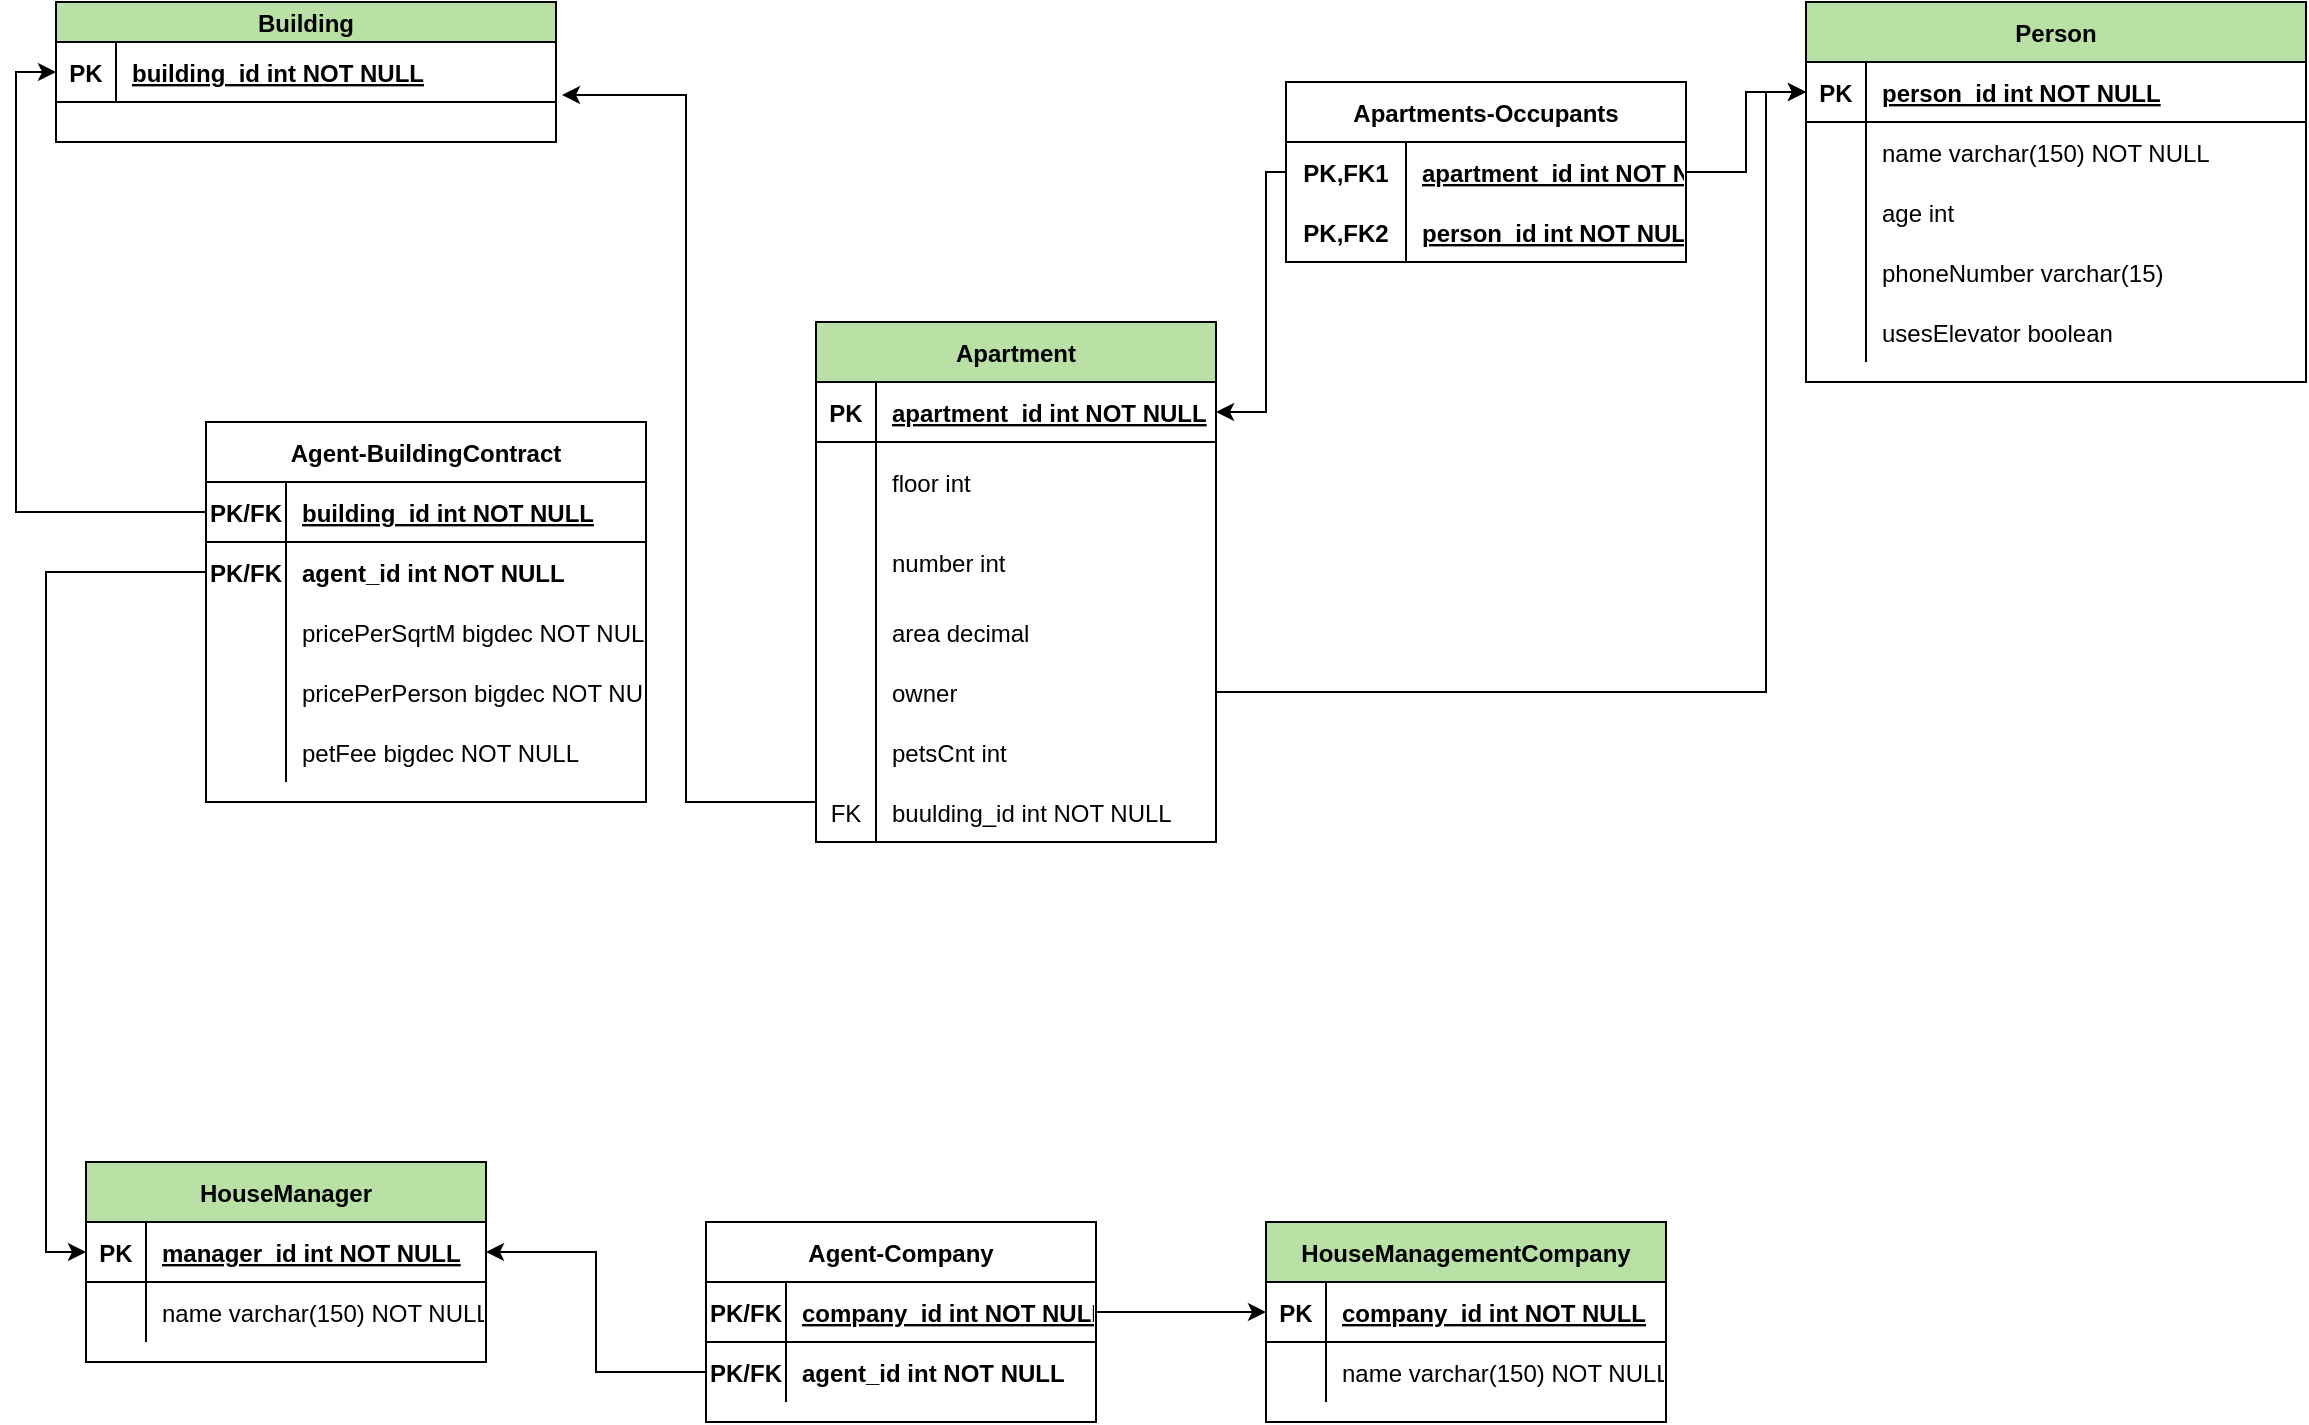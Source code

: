 <mxfile version="20.8.1" type="device"><diagram id="R2lEEEUBdFMjLlhIrx00" name="Page-1"><mxGraphModel dx="1015" dy="842" grid="1" gridSize="10" guides="1" tooltips="1" connect="1" arrows="1" fold="1" page="1" pageScale="1" pageWidth="850" pageHeight="1100" math="0" shadow="0" extFonts="Permanent Marker^https://fonts.googleapis.com/css?family=Permanent+Marker"><root><mxCell id="0"/><mxCell id="1" parent="0"/><mxCell id="C-vyLk0tnHw3VtMMgP7b-2" value="Person" style="shape=table;startSize=30;container=1;collapsible=1;childLayout=tableLayout;fixedRows=1;rowLines=0;fontStyle=1;align=center;resizeLast=1;fillColor=#B9E0A5;" parent="1" vertex="1"><mxGeometry x="920" y="30" width="250" height="190" as="geometry"/></mxCell><mxCell id="C-vyLk0tnHw3VtMMgP7b-3" value="" style="shape=partialRectangle;collapsible=0;dropTarget=0;pointerEvents=0;fillColor=none;points=[[0,0.5],[1,0.5]];portConstraint=eastwest;top=0;left=0;right=0;bottom=1;" parent="C-vyLk0tnHw3VtMMgP7b-2" vertex="1"><mxGeometry y="30" width="250" height="30" as="geometry"/></mxCell><mxCell id="C-vyLk0tnHw3VtMMgP7b-4" value="PK" style="shape=partialRectangle;overflow=hidden;connectable=0;fillColor=none;top=0;left=0;bottom=0;right=0;fontStyle=1;" parent="C-vyLk0tnHw3VtMMgP7b-3" vertex="1"><mxGeometry width="30" height="30" as="geometry"><mxRectangle width="30" height="30" as="alternateBounds"/></mxGeometry></mxCell><mxCell id="C-vyLk0tnHw3VtMMgP7b-5" value="person_id int NOT NULL " style="shape=partialRectangle;overflow=hidden;connectable=0;fillColor=none;top=0;left=0;bottom=0;right=0;align=left;spacingLeft=6;fontStyle=5;" parent="C-vyLk0tnHw3VtMMgP7b-3" vertex="1"><mxGeometry x="30" width="220" height="30" as="geometry"><mxRectangle width="220" height="30" as="alternateBounds"/></mxGeometry></mxCell><mxCell id="18AS3pqEnBrreB0X0TO9-52" style="shape=partialRectangle;collapsible=0;dropTarget=0;pointerEvents=0;fillColor=none;points=[[0,0.5],[1,0.5]];portConstraint=eastwest;top=0;left=0;right=0;bottom=0;" parent="C-vyLk0tnHw3VtMMgP7b-2" vertex="1"><mxGeometry y="60" width="250" height="30" as="geometry"/></mxCell><mxCell id="18AS3pqEnBrreB0X0TO9-53" style="shape=partialRectangle;overflow=hidden;connectable=0;fillColor=none;top=0;left=0;bottom=0;right=0;" parent="18AS3pqEnBrreB0X0TO9-52" vertex="1"><mxGeometry width="30" height="30" as="geometry"><mxRectangle width="30" height="30" as="alternateBounds"/></mxGeometry></mxCell><mxCell id="18AS3pqEnBrreB0X0TO9-54" value="name varchar(150) NOT NULL" style="shape=partialRectangle;overflow=hidden;connectable=0;fillColor=none;top=0;left=0;bottom=0;right=0;align=left;spacingLeft=6;" parent="18AS3pqEnBrreB0X0TO9-52" vertex="1"><mxGeometry x="30" width="220" height="30" as="geometry"><mxRectangle width="220" height="30" as="alternateBounds"/></mxGeometry></mxCell><mxCell id="C-vyLk0tnHw3VtMMgP7b-9" value="" style="shape=partialRectangle;collapsible=0;dropTarget=0;pointerEvents=0;fillColor=none;points=[[0,0.5],[1,0.5]];portConstraint=eastwest;top=0;left=0;right=0;bottom=0;" parent="C-vyLk0tnHw3VtMMgP7b-2" vertex="1"><mxGeometry y="90" width="250" height="30" as="geometry"/></mxCell><mxCell id="C-vyLk0tnHw3VtMMgP7b-10" value="" style="shape=partialRectangle;overflow=hidden;connectable=0;fillColor=none;top=0;left=0;bottom=0;right=0;" parent="C-vyLk0tnHw3VtMMgP7b-9" vertex="1"><mxGeometry width="30" height="30" as="geometry"><mxRectangle width="30" height="30" as="alternateBounds"/></mxGeometry></mxCell><mxCell id="C-vyLk0tnHw3VtMMgP7b-11" value="age int" style="shape=partialRectangle;overflow=hidden;connectable=0;fillColor=none;top=0;left=0;bottom=0;right=0;align=left;spacingLeft=6;" parent="C-vyLk0tnHw3VtMMgP7b-9" vertex="1"><mxGeometry x="30" width="220" height="30" as="geometry"><mxRectangle width="220" height="30" as="alternateBounds"/></mxGeometry></mxCell><mxCell id="18AS3pqEnBrreB0X0TO9-55" style="shape=partialRectangle;collapsible=0;dropTarget=0;pointerEvents=0;fillColor=none;points=[[0,0.5],[1,0.5]];portConstraint=eastwest;top=0;left=0;right=0;bottom=0;" parent="C-vyLk0tnHw3VtMMgP7b-2" vertex="1"><mxGeometry y="120" width="250" height="30" as="geometry"/></mxCell><mxCell id="18AS3pqEnBrreB0X0TO9-56" style="shape=partialRectangle;overflow=hidden;connectable=0;fillColor=none;top=0;left=0;bottom=0;right=0;" parent="18AS3pqEnBrreB0X0TO9-55" vertex="1"><mxGeometry width="30" height="30" as="geometry"><mxRectangle width="30" height="30" as="alternateBounds"/></mxGeometry></mxCell><mxCell id="18AS3pqEnBrreB0X0TO9-57" value="phoneNumber varchar(15)" style="shape=partialRectangle;overflow=hidden;connectable=0;fillColor=none;top=0;left=0;bottom=0;right=0;align=left;spacingLeft=6;" parent="18AS3pqEnBrreB0X0TO9-55" vertex="1"><mxGeometry x="30" width="220" height="30" as="geometry"><mxRectangle width="220" height="30" as="alternateBounds"/></mxGeometry></mxCell><mxCell id="jHgJz0mwjGg7kRW3lGbn-82" style="shape=partialRectangle;collapsible=0;dropTarget=0;pointerEvents=0;fillColor=none;points=[[0,0.5],[1,0.5]];portConstraint=eastwest;top=0;left=0;right=0;bottom=0;" vertex="1" parent="C-vyLk0tnHw3VtMMgP7b-2"><mxGeometry y="150" width="250" height="30" as="geometry"/></mxCell><mxCell id="jHgJz0mwjGg7kRW3lGbn-83" style="shape=partialRectangle;overflow=hidden;connectable=0;fillColor=none;top=0;left=0;bottom=0;right=0;" vertex="1" parent="jHgJz0mwjGg7kRW3lGbn-82"><mxGeometry width="30" height="30" as="geometry"><mxRectangle width="30" height="30" as="alternateBounds"/></mxGeometry></mxCell><mxCell id="jHgJz0mwjGg7kRW3lGbn-84" value="usesElevator boolean" style="shape=partialRectangle;overflow=hidden;connectable=0;fillColor=none;top=0;left=0;bottom=0;right=0;align=left;spacingLeft=6;" vertex="1" parent="jHgJz0mwjGg7kRW3lGbn-82"><mxGeometry x="30" width="220" height="30" as="geometry"><mxRectangle width="220" height="30" as="alternateBounds"/></mxGeometry></mxCell><mxCell id="18AS3pqEnBrreB0X0TO9-1" value="Building" style="shape=table;startSize=20;container=1;collapsible=1;childLayout=tableLayout;fixedRows=1;rowLines=0;fontStyle=1;align=center;resizeLast=1;fillColor=#B9E0A5;" parent="1" vertex="1"><mxGeometry x="45" y="30" width="250" height="70.0" as="geometry"/></mxCell><mxCell id="18AS3pqEnBrreB0X0TO9-2" value="" style="shape=partialRectangle;collapsible=0;dropTarget=0;pointerEvents=0;fillColor=none;points=[[0,0.5],[1,0.5]];portConstraint=eastwest;top=0;left=0;right=0;bottom=1;" parent="18AS3pqEnBrreB0X0TO9-1" vertex="1"><mxGeometry y="20" width="250" height="30" as="geometry"/></mxCell><mxCell id="18AS3pqEnBrreB0X0TO9-3" value="PK" style="shape=partialRectangle;overflow=hidden;connectable=0;fillColor=none;top=0;left=0;bottom=0;right=0;fontStyle=1;" parent="18AS3pqEnBrreB0X0TO9-2" vertex="1"><mxGeometry width="30" height="30" as="geometry"><mxRectangle width="30" height="30" as="alternateBounds"/></mxGeometry></mxCell><mxCell id="18AS3pqEnBrreB0X0TO9-4" value="building_id int NOT NULL " style="shape=partialRectangle;overflow=hidden;connectable=0;fillColor=none;top=0;left=0;bottom=0;right=0;align=left;spacingLeft=6;fontStyle=5;" parent="18AS3pqEnBrreB0X0TO9-2" vertex="1"><mxGeometry x="30" width="220" height="30" as="geometry"><mxRectangle width="220" height="30" as="alternateBounds"/></mxGeometry></mxCell><mxCell id="18AS3pqEnBrreB0X0TO9-8" value="HouseManager" style="shape=table;startSize=30;container=1;collapsible=1;childLayout=tableLayout;fixedRows=1;rowLines=0;fontStyle=1;align=center;resizeLast=1;fillColor=#B9E0A5;" parent="1" vertex="1"><mxGeometry x="60" y="610" width="200" height="100" as="geometry"/></mxCell><mxCell id="18AS3pqEnBrreB0X0TO9-9" value="" style="shape=partialRectangle;collapsible=0;dropTarget=0;pointerEvents=0;fillColor=none;points=[[0,0.5],[1,0.5]];portConstraint=eastwest;top=0;left=0;right=0;bottom=1;" parent="18AS3pqEnBrreB0X0TO9-8" vertex="1"><mxGeometry y="30" width="200" height="30" as="geometry"/></mxCell><mxCell id="18AS3pqEnBrreB0X0TO9-10" value="PK" style="shape=partialRectangle;overflow=hidden;connectable=0;fillColor=none;top=0;left=0;bottom=0;right=0;fontStyle=1;" parent="18AS3pqEnBrreB0X0TO9-9" vertex="1"><mxGeometry width="30" height="30" as="geometry"><mxRectangle width="30" height="30" as="alternateBounds"/></mxGeometry></mxCell><mxCell id="18AS3pqEnBrreB0X0TO9-11" value="manager_id int NOT NULL " style="shape=partialRectangle;overflow=hidden;connectable=0;fillColor=none;top=0;left=0;bottom=0;right=0;align=left;spacingLeft=6;fontStyle=5;" parent="18AS3pqEnBrreB0X0TO9-9" vertex="1"><mxGeometry x="30" width="170" height="30" as="geometry"><mxRectangle width="170" height="30" as="alternateBounds"/></mxGeometry></mxCell><mxCell id="18AS3pqEnBrreB0X0TO9-12" value="" style="shape=partialRectangle;collapsible=0;dropTarget=0;pointerEvents=0;fillColor=none;points=[[0,0.5],[1,0.5]];portConstraint=eastwest;top=0;left=0;right=0;bottom=0;" parent="18AS3pqEnBrreB0X0TO9-8" vertex="1"><mxGeometry y="60" width="200" height="30" as="geometry"/></mxCell><mxCell id="18AS3pqEnBrreB0X0TO9-13" value="" style="shape=partialRectangle;overflow=hidden;connectable=0;fillColor=none;top=0;left=0;bottom=0;right=0;" parent="18AS3pqEnBrreB0X0TO9-12" vertex="1"><mxGeometry width="30" height="30" as="geometry"><mxRectangle width="30" height="30" as="alternateBounds"/></mxGeometry></mxCell><mxCell id="18AS3pqEnBrreB0X0TO9-14" value="name varchar(150) NOT NULL" style="shape=partialRectangle;overflow=hidden;connectable=0;fillColor=none;top=0;left=0;bottom=0;right=0;align=left;spacingLeft=6;" parent="18AS3pqEnBrreB0X0TO9-12" vertex="1"><mxGeometry x="30" width="170" height="30" as="geometry"><mxRectangle width="170" height="30" as="alternateBounds"/></mxGeometry></mxCell><mxCell id="18AS3pqEnBrreB0X0TO9-15" value="HouseManagementCompany" style="shape=table;startSize=30;container=1;collapsible=1;childLayout=tableLayout;fixedRows=1;rowLines=0;fontStyle=1;align=center;resizeLast=1;fillColor=#B9E0A5;" parent="1" vertex="1"><mxGeometry x="650" y="640" width="200" height="100" as="geometry"/></mxCell><mxCell id="18AS3pqEnBrreB0X0TO9-16" value="" style="shape=partialRectangle;collapsible=0;dropTarget=0;pointerEvents=0;fillColor=none;points=[[0,0.5],[1,0.5]];portConstraint=eastwest;top=0;left=0;right=0;bottom=1;" parent="18AS3pqEnBrreB0X0TO9-15" vertex="1"><mxGeometry y="30" width="200" height="30" as="geometry"/></mxCell><mxCell id="18AS3pqEnBrreB0X0TO9-17" value="PK" style="shape=partialRectangle;overflow=hidden;connectable=0;fillColor=none;top=0;left=0;bottom=0;right=0;fontStyle=1;" parent="18AS3pqEnBrreB0X0TO9-16" vertex="1"><mxGeometry width="30" height="30" as="geometry"><mxRectangle width="30" height="30" as="alternateBounds"/></mxGeometry></mxCell><mxCell id="18AS3pqEnBrreB0X0TO9-18" value="company_id int NOT NULL " style="shape=partialRectangle;overflow=hidden;connectable=0;fillColor=none;top=0;left=0;bottom=0;right=0;align=left;spacingLeft=6;fontStyle=5;" parent="18AS3pqEnBrreB0X0TO9-16" vertex="1"><mxGeometry x="30" width="170" height="30" as="geometry"><mxRectangle width="170" height="30" as="alternateBounds"/></mxGeometry></mxCell><mxCell id="18AS3pqEnBrreB0X0TO9-19" value="" style="shape=partialRectangle;collapsible=0;dropTarget=0;pointerEvents=0;fillColor=none;points=[[0,0.5],[1,0.5]];portConstraint=eastwest;top=0;left=0;right=0;bottom=0;" parent="18AS3pqEnBrreB0X0TO9-15" vertex="1"><mxGeometry y="60" width="200" height="30" as="geometry"/></mxCell><mxCell id="18AS3pqEnBrreB0X0TO9-20" value="" style="shape=partialRectangle;overflow=hidden;connectable=0;fillColor=none;top=0;left=0;bottom=0;right=0;" parent="18AS3pqEnBrreB0X0TO9-19" vertex="1"><mxGeometry width="30" height="30" as="geometry"><mxRectangle width="30" height="30" as="alternateBounds"/></mxGeometry></mxCell><mxCell id="18AS3pqEnBrreB0X0TO9-21" value="name varchar(150) NOT NULL" style="shape=partialRectangle;overflow=hidden;connectable=0;fillColor=none;top=0;left=0;bottom=0;right=0;align=left;spacingLeft=6;" parent="18AS3pqEnBrreB0X0TO9-19" vertex="1"><mxGeometry x="30" width="170" height="30" as="geometry"><mxRectangle width="170" height="30" as="alternateBounds"/></mxGeometry></mxCell><mxCell id="18AS3pqEnBrreB0X0TO9-22" value="Agent-Company" style="shape=table;startSize=30;container=1;collapsible=1;childLayout=tableLayout;fixedRows=1;rowLines=0;fontStyle=1;align=center;resizeLast=1;" parent="1" vertex="1"><mxGeometry x="370" y="640" width="195" height="100" as="geometry"/></mxCell><mxCell id="18AS3pqEnBrreB0X0TO9-23" value="" style="shape=partialRectangle;collapsible=0;dropTarget=0;pointerEvents=0;fillColor=none;points=[[0,0.5],[1,0.5]];portConstraint=eastwest;top=0;left=0;right=0;bottom=1;" parent="18AS3pqEnBrreB0X0TO9-22" vertex="1"><mxGeometry y="30" width="195" height="30" as="geometry"/></mxCell><mxCell id="18AS3pqEnBrreB0X0TO9-24" value="PK/FK" style="shape=partialRectangle;overflow=hidden;connectable=0;fillColor=none;top=0;left=0;bottom=0;right=0;fontStyle=1;" parent="18AS3pqEnBrreB0X0TO9-23" vertex="1"><mxGeometry width="40" height="30" as="geometry"><mxRectangle width="40" height="30" as="alternateBounds"/></mxGeometry></mxCell><mxCell id="18AS3pqEnBrreB0X0TO9-25" value="company_id int NOT NULL " style="shape=partialRectangle;overflow=hidden;connectable=0;fillColor=none;top=0;left=0;bottom=0;right=0;align=left;spacingLeft=6;fontStyle=5;" parent="18AS3pqEnBrreB0X0TO9-23" vertex="1"><mxGeometry x="40" width="155" height="30" as="geometry"><mxRectangle width="155" height="30" as="alternateBounds"/></mxGeometry></mxCell><mxCell id="18AS3pqEnBrreB0X0TO9-26" value="" style="shape=partialRectangle;collapsible=0;dropTarget=0;pointerEvents=0;fillColor=none;points=[[0,0.5],[1,0.5]];portConstraint=eastwest;top=0;left=0;right=0;bottom=0;" parent="18AS3pqEnBrreB0X0TO9-22" vertex="1"><mxGeometry y="60" width="195" height="30" as="geometry"/></mxCell><mxCell id="18AS3pqEnBrreB0X0TO9-27" value="PK/FK" style="shape=partialRectangle;overflow=hidden;connectable=0;fillColor=none;top=0;left=0;bottom=0;right=0;fontStyle=1" parent="18AS3pqEnBrreB0X0TO9-26" vertex="1"><mxGeometry width="40" height="30" as="geometry"><mxRectangle width="40" height="30" as="alternateBounds"/></mxGeometry></mxCell><mxCell id="18AS3pqEnBrreB0X0TO9-28" value="agent_id int NOT NULL" style="shape=partialRectangle;overflow=hidden;connectable=0;fillColor=none;top=0;left=0;bottom=0;right=0;align=left;spacingLeft=6;fontStyle=1" parent="18AS3pqEnBrreB0X0TO9-26" vertex="1"><mxGeometry x="40" width="155" height="30" as="geometry"><mxRectangle width="155" height="30" as="alternateBounds"/></mxGeometry></mxCell><mxCell id="18AS3pqEnBrreB0X0TO9-29" style="edgeStyle=orthogonalEdgeStyle;rounded=0;orthogonalLoop=1;jettySize=auto;html=1;entryX=1;entryY=0.5;entryDx=0;entryDy=0;" parent="1" source="18AS3pqEnBrreB0X0TO9-26" target="18AS3pqEnBrreB0X0TO9-9" edge="1"><mxGeometry relative="1" as="geometry"/></mxCell><mxCell id="18AS3pqEnBrreB0X0TO9-30" style="edgeStyle=orthogonalEdgeStyle;rounded=0;orthogonalLoop=1;jettySize=auto;html=1;entryX=0;entryY=0.5;entryDx=0;entryDy=0;" parent="1" source="18AS3pqEnBrreB0X0TO9-23" target="18AS3pqEnBrreB0X0TO9-16" edge="1"><mxGeometry relative="1" as="geometry"/></mxCell><mxCell id="18AS3pqEnBrreB0X0TO9-34" value="Agent-BuildingContract" style="shape=table;startSize=30;container=1;collapsible=1;childLayout=tableLayout;fixedRows=1;rowLines=0;fontStyle=1;align=center;resizeLast=1;" parent="1" vertex="1"><mxGeometry x="120" y="240" width="220" height="190" as="geometry"/></mxCell><mxCell id="18AS3pqEnBrreB0X0TO9-35" value="" style="shape=partialRectangle;collapsible=0;dropTarget=0;pointerEvents=0;fillColor=none;points=[[0,0.5],[1,0.5]];portConstraint=eastwest;top=0;left=0;right=0;bottom=1;" parent="18AS3pqEnBrreB0X0TO9-34" vertex="1"><mxGeometry y="30" width="220" height="30" as="geometry"/></mxCell><mxCell id="18AS3pqEnBrreB0X0TO9-36" value="PK/FK" style="shape=partialRectangle;overflow=hidden;connectable=0;fillColor=none;top=0;left=0;bottom=0;right=0;fontStyle=1;" parent="18AS3pqEnBrreB0X0TO9-35" vertex="1"><mxGeometry width="40" height="30" as="geometry"><mxRectangle width="40" height="30" as="alternateBounds"/></mxGeometry></mxCell><mxCell id="18AS3pqEnBrreB0X0TO9-37" value="building_id int NOT NULL " style="shape=partialRectangle;overflow=hidden;connectable=0;fillColor=none;top=0;left=0;bottom=0;right=0;align=left;spacingLeft=6;fontStyle=5;" parent="18AS3pqEnBrreB0X0TO9-35" vertex="1"><mxGeometry x="40" width="180" height="30" as="geometry"><mxRectangle width="180" height="30" as="alternateBounds"/></mxGeometry></mxCell><mxCell id="18AS3pqEnBrreB0X0TO9-38" value="" style="shape=partialRectangle;collapsible=0;dropTarget=0;pointerEvents=0;fillColor=none;points=[[0,0.5],[1,0.5]];portConstraint=eastwest;top=0;left=0;right=0;bottom=0;" parent="18AS3pqEnBrreB0X0TO9-34" vertex="1"><mxGeometry y="60" width="220" height="30" as="geometry"/></mxCell><mxCell id="18AS3pqEnBrreB0X0TO9-39" value="PK/FK" style="shape=partialRectangle;overflow=hidden;connectable=0;fillColor=none;top=0;left=0;bottom=0;right=0;fontStyle=1" parent="18AS3pqEnBrreB0X0TO9-38" vertex="1"><mxGeometry width="40" height="30" as="geometry"><mxRectangle width="40" height="30" as="alternateBounds"/></mxGeometry></mxCell><mxCell id="18AS3pqEnBrreB0X0TO9-40" value="agent_id int NOT NULL" style="shape=partialRectangle;overflow=hidden;connectable=0;fillColor=none;top=0;left=0;bottom=0;right=0;align=left;spacingLeft=6;fontStyle=1" parent="18AS3pqEnBrreB0X0TO9-38" vertex="1"><mxGeometry x="40" width="180" height="30" as="geometry"><mxRectangle width="180" height="30" as="alternateBounds"/></mxGeometry></mxCell><mxCell id="18AS3pqEnBrreB0X0TO9-41" style="shape=partialRectangle;collapsible=0;dropTarget=0;pointerEvents=0;fillColor=none;points=[[0,0.5],[1,0.5]];portConstraint=eastwest;top=0;left=0;right=0;bottom=0;" parent="18AS3pqEnBrreB0X0TO9-34" vertex="1"><mxGeometry y="90" width="220" height="30" as="geometry"/></mxCell><mxCell id="18AS3pqEnBrreB0X0TO9-42" style="shape=partialRectangle;overflow=hidden;connectable=0;fillColor=none;top=0;left=0;bottom=0;right=0;fontStyle=1" parent="18AS3pqEnBrreB0X0TO9-41" vertex="1"><mxGeometry width="40" height="30" as="geometry"><mxRectangle width="40" height="30" as="alternateBounds"/></mxGeometry></mxCell><mxCell id="18AS3pqEnBrreB0X0TO9-43" value="pricePerSqrtM bigdec NOT NULL" style="shape=partialRectangle;overflow=hidden;connectable=0;fillColor=none;top=0;left=0;bottom=0;right=0;align=left;spacingLeft=6;fontStyle=0" parent="18AS3pqEnBrreB0X0TO9-41" vertex="1"><mxGeometry x="40" width="180" height="30" as="geometry"><mxRectangle width="180" height="30" as="alternateBounds"/></mxGeometry></mxCell><mxCell id="18AS3pqEnBrreB0X0TO9-47" style="shape=partialRectangle;collapsible=0;dropTarget=0;pointerEvents=0;fillColor=none;points=[[0,0.5],[1,0.5]];portConstraint=eastwest;top=0;left=0;right=0;bottom=0;" parent="18AS3pqEnBrreB0X0TO9-34" vertex="1"><mxGeometry y="120" width="220" height="30" as="geometry"/></mxCell><mxCell id="18AS3pqEnBrreB0X0TO9-48" style="shape=partialRectangle;overflow=hidden;connectable=0;fillColor=none;top=0;left=0;bottom=0;right=0;fontStyle=1" parent="18AS3pqEnBrreB0X0TO9-47" vertex="1"><mxGeometry width="40" height="30" as="geometry"><mxRectangle width="40" height="30" as="alternateBounds"/></mxGeometry></mxCell><mxCell id="18AS3pqEnBrreB0X0TO9-49" value="pricePerPerson bigdec NOT NULL" style="shape=partialRectangle;overflow=hidden;connectable=0;fillColor=none;top=0;left=0;bottom=0;right=0;align=left;spacingLeft=6;fontStyle=0" parent="18AS3pqEnBrreB0X0TO9-47" vertex="1"><mxGeometry x="40" width="180" height="30" as="geometry"><mxRectangle width="180" height="30" as="alternateBounds"/></mxGeometry></mxCell><mxCell id="18AS3pqEnBrreB0X0TO9-44" style="shape=partialRectangle;collapsible=0;dropTarget=0;pointerEvents=0;fillColor=none;points=[[0,0.5],[1,0.5]];portConstraint=eastwest;top=0;left=0;right=0;bottom=0;" parent="18AS3pqEnBrreB0X0TO9-34" vertex="1"><mxGeometry y="150" width="220" height="30" as="geometry"/></mxCell><mxCell id="18AS3pqEnBrreB0X0TO9-45" style="shape=partialRectangle;overflow=hidden;connectable=0;fillColor=none;top=0;left=0;bottom=0;right=0;fontStyle=1" parent="18AS3pqEnBrreB0X0TO9-44" vertex="1"><mxGeometry width="40" height="30" as="geometry"><mxRectangle width="40" height="30" as="alternateBounds"/></mxGeometry></mxCell><mxCell id="18AS3pqEnBrreB0X0TO9-46" value="petFee bigdec NOT NULL" style="shape=partialRectangle;overflow=hidden;connectable=0;fillColor=none;top=0;left=0;bottom=0;right=0;align=left;spacingLeft=6;fontStyle=0" parent="18AS3pqEnBrreB0X0TO9-44" vertex="1"><mxGeometry x="40" width="180" height="30" as="geometry"><mxRectangle width="180" height="30" as="alternateBounds"/></mxGeometry></mxCell><mxCell id="18AS3pqEnBrreB0X0TO9-50" style="edgeStyle=orthogonalEdgeStyle;rounded=0;orthogonalLoop=1;jettySize=auto;html=1;entryX=0;entryY=0.5;entryDx=0;entryDy=0;" parent="1" source="18AS3pqEnBrreB0X0TO9-35" target="18AS3pqEnBrreB0X0TO9-2" edge="1"><mxGeometry relative="1" as="geometry"/></mxCell><mxCell id="18AS3pqEnBrreB0X0TO9-51" style="edgeStyle=orthogonalEdgeStyle;rounded=0;orthogonalLoop=1;jettySize=auto;html=1;entryX=0;entryY=0.5;entryDx=0;entryDy=0;" parent="1" source="18AS3pqEnBrreB0X0TO9-38" target="18AS3pqEnBrreB0X0TO9-9" edge="1"><mxGeometry relative="1" as="geometry"/></mxCell><mxCell id="jHgJz0mwjGg7kRW3lGbn-1" value="Apartment" style="shape=table;startSize=30;container=1;collapsible=1;childLayout=tableLayout;fixedRows=1;rowLines=0;fontStyle=1;align=center;resizeLast=1;fillColor=#B9E0A5;" vertex="1" parent="1"><mxGeometry x="425" y="190" width="200" height="260" as="geometry"/></mxCell><mxCell id="jHgJz0mwjGg7kRW3lGbn-2" value="" style="shape=tableRow;horizontal=0;startSize=0;swimlaneHead=0;swimlaneBody=0;fillColor=none;collapsible=0;dropTarget=0;points=[[0,0.5],[1,0.5]];portConstraint=eastwest;top=0;left=0;right=0;bottom=1;" vertex="1" parent="jHgJz0mwjGg7kRW3lGbn-1"><mxGeometry y="30" width="200" height="30" as="geometry"/></mxCell><mxCell id="jHgJz0mwjGg7kRW3lGbn-3" value="PK" style="shape=partialRectangle;connectable=0;fillColor=none;top=0;left=0;bottom=0;right=0;fontStyle=1;overflow=hidden;" vertex="1" parent="jHgJz0mwjGg7kRW3lGbn-2"><mxGeometry width="30" height="30" as="geometry"><mxRectangle width="30" height="30" as="alternateBounds"/></mxGeometry></mxCell><mxCell id="jHgJz0mwjGg7kRW3lGbn-4" value="apartment_id int NOT NULL" style="shape=partialRectangle;connectable=0;fillColor=none;top=0;left=0;bottom=0;right=0;align=left;spacingLeft=6;fontStyle=5;overflow=hidden;" vertex="1" parent="jHgJz0mwjGg7kRW3lGbn-2"><mxGeometry x="30" width="170" height="30" as="geometry"><mxRectangle width="170" height="30" as="alternateBounds"/></mxGeometry></mxCell><mxCell id="jHgJz0mwjGg7kRW3lGbn-89" style="shape=tableRow;horizontal=0;startSize=0;swimlaneHead=0;swimlaneBody=0;fillColor=none;collapsible=0;dropTarget=0;points=[[0,0.5],[1,0.5]];portConstraint=eastwest;top=0;left=0;right=0;bottom=0;" vertex="1" parent="jHgJz0mwjGg7kRW3lGbn-1"><mxGeometry y="60" width="200" height="40" as="geometry"/></mxCell><mxCell id="jHgJz0mwjGg7kRW3lGbn-90" style="shape=partialRectangle;connectable=0;fillColor=none;top=0;left=0;bottom=0;right=0;editable=1;overflow=hidden;" vertex="1" parent="jHgJz0mwjGg7kRW3lGbn-89"><mxGeometry width="30" height="40" as="geometry"><mxRectangle width="30" height="40" as="alternateBounds"/></mxGeometry></mxCell><mxCell id="jHgJz0mwjGg7kRW3lGbn-91" value="floor int" style="shape=partialRectangle;connectable=0;fillColor=none;top=0;left=0;bottom=0;right=0;align=left;spacingLeft=6;overflow=hidden;" vertex="1" parent="jHgJz0mwjGg7kRW3lGbn-89"><mxGeometry x="30" width="170" height="40" as="geometry"><mxRectangle width="170" height="40" as="alternateBounds"/></mxGeometry></mxCell><mxCell id="jHgJz0mwjGg7kRW3lGbn-5" value="" style="shape=tableRow;horizontal=0;startSize=0;swimlaneHead=0;swimlaneBody=0;fillColor=none;collapsible=0;dropTarget=0;points=[[0,0.5],[1,0.5]];portConstraint=eastwest;top=0;left=0;right=0;bottom=0;" vertex="1" parent="jHgJz0mwjGg7kRW3lGbn-1"><mxGeometry y="100" width="200" height="40" as="geometry"/></mxCell><mxCell id="jHgJz0mwjGg7kRW3lGbn-6" value="" style="shape=partialRectangle;connectable=0;fillColor=none;top=0;left=0;bottom=0;right=0;editable=1;overflow=hidden;" vertex="1" parent="jHgJz0mwjGg7kRW3lGbn-5"><mxGeometry width="30" height="40" as="geometry"><mxRectangle width="30" height="40" as="alternateBounds"/></mxGeometry></mxCell><mxCell id="jHgJz0mwjGg7kRW3lGbn-7" value="number int " style="shape=partialRectangle;connectable=0;fillColor=none;top=0;left=0;bottom=0;right=0;align=left;spacingLeft=6;overflow=hidden;" vertex="1" parent="jHgJz0mwjGg7kRW3lGbn-5"><mxGeometry x="30" width="170" height="40" as="geometry"><mxRectangle width="170" height="40" as="alternateBounds"/></mxGeometry></mxCell><mxCell id="jHgJz0mwjGg7kRW3lGbn-8" value="" style="shape=tableRow;horizontal=0;startSize=0;swimlaneHead=0;swimlaneBody=0;fillColor=none;collapsible=0;dropTarget=0;points=[[0,0.5],[1,0.5]];portConstraint=eastwest;top=0;left=0;right=0;bottom=0;" vertex="1" parent="jHgJz0mwjGg7kRW3lGbn-1"><mxGeometry y="140" width="200" height="30" as="geometry"/></mxCell><mxCell id="jHgJz0mwjGg7kRW3lGbn-9" value="" style="shape=partialRectangle;connectable=0;fillColor=none;top=0;left=0;bottom=0;right=0;editable=1;overflow=hidden;" vertex="1" parent="jHgJz0mwjGg7kRW3lGbn-8"><mxGeometry width="30" height="30" as="geometry"><mxRectangle width="30" height="30" as="alternateBounds"/></mxGeometry></mxCell><mxCell id="jHgJz0mwjGg7kRW3lGbn-10" value="area decimal" style="shape=partialRectangle;connectable=0;fillColor=none;top=0;left=0;bottom=0;right=0;align=left;spacingLeft=6;overflow=hidden;" vertex="1" parent="jHgJz0mwjGg7kRW3lGbn-8"><mxGeometry x="30" width="170" height="30" as="geometry"><mxRectangle width="170" height="30" as="alternateBounds"/></mxGeometry></mxCell><mxCell id="jHgJz0mwjGg7kRW3lGbn-11" value="" style="shape=tableRow;horizontal=0;startSize=0;swimlaneHead=0;swimlaneBody=0;fillColor=none;collapsible=0;dropTarget=0;points=[[0,0.5],[1,0.5]];portConstraint=eastwest;top=0;left=0;right=0;bottom=0;" vertex="1" parent="jHgJz0mwjGg7kRW3lGbn-1"><mxGeometry y="170" width="200" height="30" as="geometry"/></mxCell><mxCell id="jHgJz0mwjGg7kRW3lGbn-12" value="" style="shape=partialRectangle;connectable=0;fillColor=none;top=0;left=0;bottom=0;right=0;editable=1;overflow=hidden;" vertex="1" parent="jHgJz0mwjGg7kRW3lGbn-11"><mxGeometry width="30" height="30" as="geometry"><mxRectangle width="30" height="30" as="alternateBounds"/></mxGeometry></mxCell><mxCell id="jHgJz0mwjGg7kRW3lGbn-13" value="owner" style="shape=partialRectangle;connectable=0;fillColor=none;top=0;left=0;bottom=0;right=0;align=left;spacingLeft=6;overflow=hidden;" vertex="1" parent="jHgJz0mwjGg7kRW3lGbn-11"><mxGeometry x="30" width="170" height="30" as="geometry"><mxRectangle width="170" height="30" as="alternateBounds"/></mxGeometry></mxCell><mxCell id="jHgJz0mwjGg7kRW3lGbn-79" style="shape=tableRow;horizontal=0;startSize=0;swimlaneHead=0;swimlaneBody=0;fillColor=none;collapsible=0;dropTarget=0;points=[[0,0.5],[1,0.5]];portConstraint=eastwest;top=0;left=0;right=0;bottom=0;" vertex="1" parent="jHgJz0mwjGg7kRW3lGbn-1"><mxGeometry y="200" width="200" height="30" as="geometry"/></mxCell><mxCell id="jHgJz0mwjGg7kRW3lGbn-80" style="shape=partialRectangle;connectable=0;fillColor=none;top=0;left=0;bottom=0;right=0;editable=1;overflow=hidden;" vertex="1" parent="jHgJz0mwjGg7kRW3lGbn-79"><mxGeometry width="30" height="30" as="geometry"><mxRectangle width="30" height="30" as="alternateBounds"/></mxGeometry></mxCell><mxCell id="jHgJz0mwjGg7kRW3lGbn-81" value="petsCnt int" style="shape=partialRectangle;connectable=0;fillColor=none;top=0;left=0;bottom=0;right=0;align=left;spacingLeft=6;overflow=hidden;" vertex="1" parent="jHgJz0mwjGg7kRW3lGbn-79"><mxGeometry x="30" width="170" height="30" as="geometry"><mxRectangle width="170" height="30" as="alternateBounds"/></mxGeometry></mxCell><mxCell id="jHgJz0mwjGg7kRW3lGbn-85" style="shape=tableRow;horizontal=0;startSize=0;swimlaneHead=0;swimlaneBody=0;fillColor=none;collapsible=0;dropTarget=0;points=[[0,0.5],[1,0.5]];portConstraint=eastwest;top=0;left=0;right=0;bottom=0;" vertex="1" parent="jHgJz0mwjGg7kRW3lGbn-1"><mxGeometry y="230" width="200" height="30" as="geometry"/></mxCell><mxCell id="jHgJz0mwjGg7kRW3lGbn-86" value="FK" style="shape=partialRectangle;connectable=0;fillColor=none;top=0;left=0;bottom=0;right=0;editable=1;overflow=hidden;" vertex="1" parent="jHgJz0mwjGg7kRW3lGbn-85"><mxGeometry width="30" height="30" as="geometry"><mxRectangle width="30" height="30" as="alternateBounds"/></mxGeometry></mxCell><mxCell id="jHgJz0mwjGg7kRW3lGbn-87" value="buulding_id int NOT NULL" style="shape=partialRectangle;connectable=0;fillColor=none;top=0;left=0;bottom=0;right=0;align=left;spacingLeft=6;overflow=hidden;" vertex="1" parent="jHgJz0mwjGg7kRW3lGbn-85"><mxGeometry x="30" width="170" height="30" as="geometry"><mxRectangle width="170" height="30" as="alternateBounds"/></mxGeometry></mxCell><mxCell id="jHgJz0mwjGg7kRW3lGbn-59" value="Apartments-Occupants" style="shape=table;startSize=30;container=1;collapsible=1;childLayout=tableLayout;fixedRows=1;rowLines=0;fontStyle=1;align=center;resizeLast=1;" vertex="1" parent="1"><mxGeometry x="660" y="70" width="200" height="90" as="geometry"/></mxCell><mxCell id="jHgJz0mwjGg7kRW3lGbn-60" value="" style="shape=tableRow;horizontal=0;startSize=0;swimlaneHead=0;swimlaneBody=0;fillColor=none;collapsible=0;dropTarget=0;points=[[0,0.5],[1,0.5]];portConstraint=eastwest;top=0;left=0;right=0;bottom=0;" vertex="1" parent="jHgJz0mwjGg7kRW3lGbn-59"><mxGeometry y="30" width="200" height="30" as="geometry"/></mxCell><mxCell id="jHgJz0mwjGg7kRW3lGbn-61" value="PK,FK1" style="shape=partialRectangle;connectable=0;fillColor=none;top=0;left=0;bottom=0;right=0;fontStyle=1;overflow=hidden;" vertex="1" parent="jHgJz0mwjGg7kRW3lGbn-60"><mxGeometry width="60" height="30" as="geometry"><mxRectangle width="60" height="30" as="alternateBounds"/></mxGeometry></mxCell><mxCell id="jHgJz0mwjGg7kRW3lGbn-62" value="apartment_id int NOT NULL" style="shape=partialRectangle;connectable=0;fillColor=none;top=0;left=0;bottom=0;right=0;align=left;spacingLeft=6;fontStyle=5;overflow=hidden;" vertex="1" parent="jHgJz0mwjGg7kRW3lGbn-60"><mxGeometry x="60" width="140" height="30" as="geometry"><mxRectangle width="140" height="30" as="alternateBounds"/></mxGeometry></mxCell><mxCell id="jHgJz0mwjGg7kRW3lGbn-63" value="" style="shape=tableRow;horizontal=0;startSize=0;swimlaneHead=0;swimlaneBody=0;fillColor=none;collapsible=0;dropTarget=0;points=[[0,0.5],[1,0.5]];portConstraint=eastwest;top=0;left=0;right=0;bottom=1;" vertex="1" parent="jHgJz0mwjGg7kRW3lGbn-59"><mxGeometry y="60" width="200" height="30" as="geometry"/></mxCell><mxCell id="jHgJz0mwjGg7kRW3lGbn-64" value="PK,FK2" style="shape=partialRectangle;connectable=0;fillColor=none;top=0;left=0;bottom=0;right=0;fontStyle=1;overflow=hidden;" vertex="1" parent="jHgJz0mwjGg7kRW3lGbn-63"><mxGeometry width="60" height="30" as="geometry"><mxRectangle width="60" height="30" as="alternateBounds"/></mxGeometry></mxCell><mxCell id="jHgJz0mwjGg7kRW3lGbn-65" value="person_id int NOT NULL" style="shape=partialRectangle;connectable=0;fillColor=none;top=0;left=0;bottom=0;right=0;align=left;spacingLeft=6;fontStyle=5;overflow=hidden;" vertex="1" parent="jHgJz0mwjGg7kRW3lGbn-63"><mxGeometry x="60" width="140" height="30" as="geometry"><mxRectangle width="140" height="30" as="alternateBounds"/></mxGeometry></mxCell><mxCell id="jHgJz0mwjGg7kRW3lGbn-76" style="edgeStyle=orthogonalEdgeStyle;rounded=0;orthogonalLoop=1;jettySize=auto;html=1;entryX=1;entryY=0.5;entryDx=0;entryDy=0;" edge="1" parent="1" source="jHgJz0mwjGg7kRW3lGbn-60" target="jHgJz0mwjGg7kRW3lGbn-2"><mxGeometry relative="1" as="geometry"><Array as="points"><mxPoint x="650" y="115"/><mxPoint x="650" y="235"/></Array></mxGeometry></mxCell><mxCell id="jHgJz0mwjGg7kRW3lGbn-78" style="edgeStyle=orthogonalEdgeStyle;rounded=0;orthogonalLoop=1;jettySize=auto;html=1;" edge="1" parent="1" source="jHgJz0mwjGg7kRW3lGbn-11" target="C-vyLk0tnHw3VtMMgP7b-3"><mxGeometry x="-0.12" y="-20" relative="1" as="geometry"><Array as="points"><mxPoint x="900" y="375"/><mxPoint x="900" y="75"/></Array><mxPoint as="offset"/></mxGeometry></mxCell><mxCell id="jHgJz0mwjGg7kRW3lGbn-88" style="edgeStyle=orthogonalEdgeStyle;rounded=0;orthogonalLoop=1;jettySize=auto;html=1;entryX=1.012;entryY=0.883;entryDx=0;entryDy=0;entryPerimeter=0;" edge="1" parent="1" source="jHgJz0mwjGg7kRW3lGbn-85" target="18AS3pqEnBrreB0X0TO9-2"><mxGeometry relative="1" as="geometry"><Array as="points"><mxPoint x="360" y="430"/><mxPoint x="360" y="76"/></Array></mxGeometry></mxCell><mxCell id="jHgJz0mwjGg7kRW3lGbn-93" style="edgeStyle=orthogonalEdgeStyle;rounded=0;orthogonalLoop=1;jettySize=auto;html=1;" edge="1" parent="1" source="jHgJz0mwjGg7kRW3lGbn-60" target="C-vyLk0tnHw3VtMMgP7b-3"><mxGeometry relative="1" as="geometry"/></mxCell></root></mxGraphModel></diagram></mxfile>